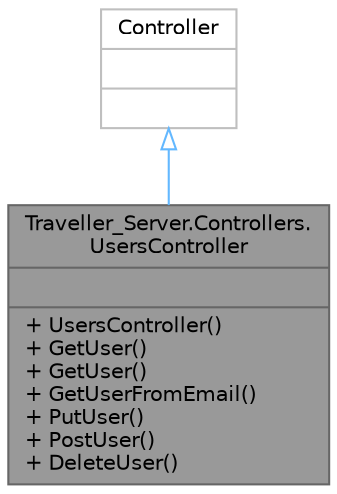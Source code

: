 digraph "Traveller_Server.Controllers.UsersController"
{
 // LATEX_PDF_SIZE
  bgcolor="transparent";
  edge [fontname=Helvetica,fontsize=10,labelfontname=Helvetica,labelfontsize=10];
  node [fontname=Helvetica,fontsize=10,shape=box,height=0.2,width=0.4];
  Node1 [shape=record,label="{Traveller_Server.Controllers.\lUsersController\n||+ UsersController()\l+ GetUser()\l+ GetUser()\l+ GetUserFromEmail()\l+ PutUser()\l+ PostUser()\l+ DeleteUser()\l}",height=0.2,width=0.4,color="gray40", fillcolor="grey60", style="filled", fontcolor="black",tooltip=" "];
  Node2 -> Node1 [dir="back",color="steelblue1",style="solid",arrowtail="onormal"];
  Node2 [shape=record,label="{Controller\n||}",height=0.2,width=0.4,color="grey75", fillcolor="white", style="filled",tooltip=" "];
}
